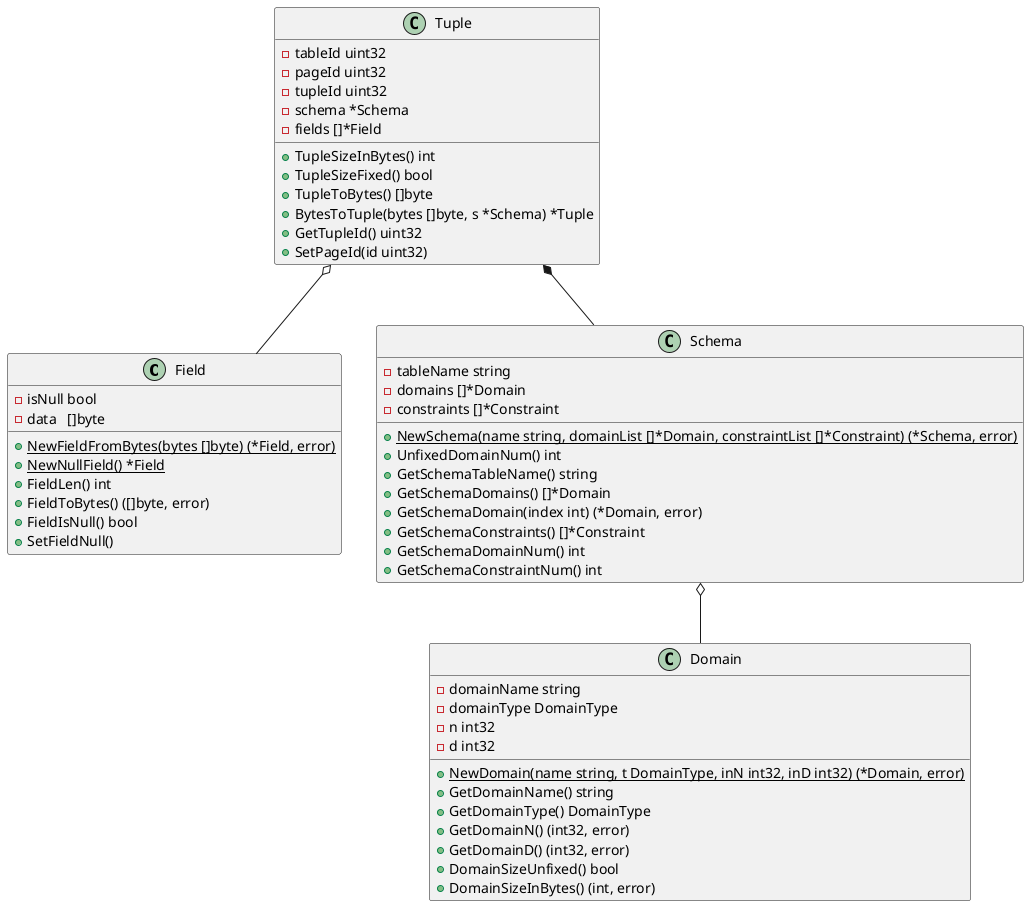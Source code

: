 @startuml

class Field{
    -isNull bool
	-data   []byte
    
    +{static} NewFieldFromBytes(bytes []byte) (*Field, error)
    +{static} NewNullField() *Field
    +FieldLen() int
    +FieldToBytes() ([]byte, error)
    +FieldIsNull() bool
    +SetFieldNull()
}

class Domain{
    -domainName string
	-domainType DomainType
	-n int32
	-d int32

    +{static} NewDomain(name string, t DomainType, inN int32, inD int32) (*Domain, error)
    +GetDomainName() string
    +GetDomainType() DomainType
    +GetDomainN() (int32, error)
    +GetDomainD() (int32, error)
    +DomainSizeUnfixed() bool
    +DomainSizeInBytes() (int, error)
}

class Schema{
    -tableName string
	-domains []*Domain
	-constraints []*Constraint

    +{static} NewSchema(name string, domainList []*Domain, constraintList []*Constraint) (*Schema, error)
    +UnfixedDomainNum() int
    +GetSchemaTableName() string
    +GetSchemaDomains() []*Domain
    +GetSchemaDomain(index int) (*Domain, error)
    +GetSchemaConstraints() []*Constraint
    +GetSchemaDomainNum() int
    +GetSchemaConstraintNum() int
}

class Tuple{
    -tableId uint32
	-pageId uint32
	-tupleId uint32
	-schema *Schema
	-fields []*Field

    +TupleSizeInBytes() int
    +TupleSizeFixed() bool
    +TupleToBytes() []byte
    +BytesToTuple(bytes []byte, s *Schema) *Tuple
    +GetTupleId() uint32
    +SetPageId(id uint32)

}

Schema o-- Domain
Tuple o-- Field
Tuple *-- Schema

@enduml